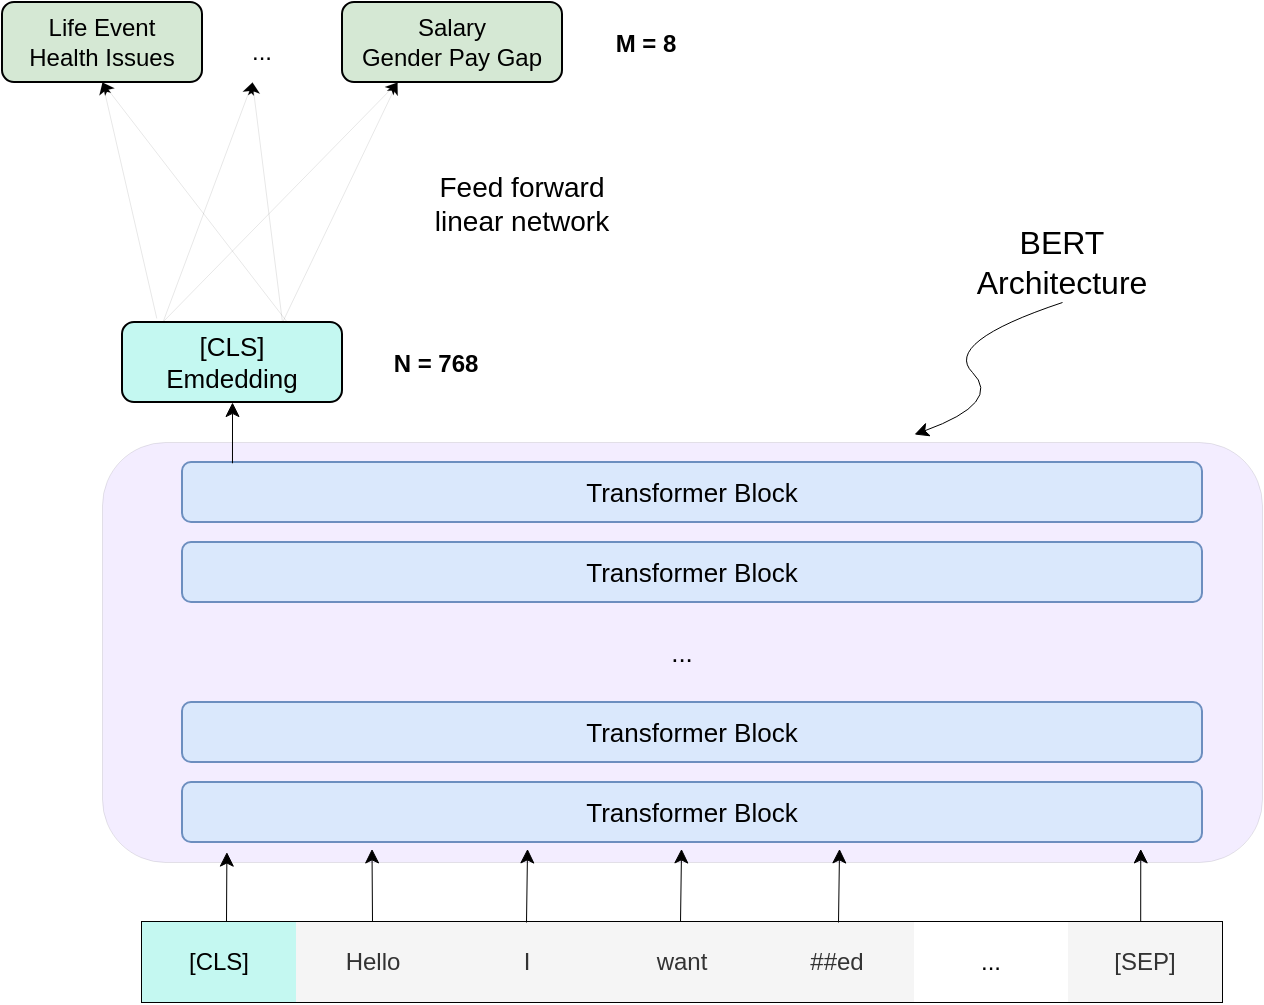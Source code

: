 <mxfile version="20.3.0" type="device"><diagram id="YZgrnKvFbugAKIURubW2" name="Page-1"><mxGraphModel dx="1038" dy="649" grid="1" gridSize="10" guides="1" tooltips="1" connect="1" arrows="1" fold="1" page="1" pageScale="1" pageWidth="850" pageHeight="1100" math="0" shadow="0"><root><mxCell id="0"/><mxCell id="1" parent="0"/><mxCell id="HV39Ju3gs64I6Tem6NLA-11" value="..." style="rounded=1;whiteSpace=wrap;html=1;fontSize=13;fillColor=#F3EDFF;strokeColor=#000000;strokeWidth=0;" parent="1" vertex="1"><mxGeometry x="70" y="370" width="580" height="210" as="geometry"/></mxCell><mxCell id="HV39Ju3gs64I6Tem6NLA-17" style="edgeStyle=orthogonalEdgeStyle;rounded=0;orthogonalLoop=1;jettySize=auto;html=1;exitX=0.5;exitY=0;exitDx=0;exitDy=0;entryX=0.02;entryY=1.16;entryDx=0;entryDy=0;entryPerimeter=0;fontSize=13;strokeWidth=0.5;" parent="1" edge="1"><mxGeometry relative="1" as="geometry"><mxPoint x="132" y="610" as="sourcePoint"/><mxPoint x="132.2" y="574.8" as="targetPoint"/></mxGeometry></mxCell><mxCell id="HV39Ju3gs64I6Tem6NLA-18" style="edgeStyle=orthogonalEdgeStyle;rounded=0;orthogonalLoop=1;jettySize=auto;html=1;exitX=0.5;exitY=0;exitDx=0;exitDy=0;entryX=0.176;entryY=1.107;entryDx=0;entryDy=0;entryPerimeter=0;fontSize=13;strokeWidth=0.5;" parent="1" edge="1"><mxGeometry relative="1" as="geometry"><mxPoint x="205" y="610" as="sourcePoint"/><mxPoint x="204.76" y="573.21" as="targetPoint"/></mxGeometry></mxCell><mxCell id="HV39Ju3gs64I6Tem6NLA-21" style="edgeStyle=orthogonalEdgeStyle;rounded=0;orthogonalLoop=1;jettySize=auto;html=1;exitX=0.5;exitY=0;exitDx=0;exitDy=0;entryX=0.452;entryY=1.107;entryDx=0;entryDy=0;entryPerimeter=0;fontSize=13;strokeWidth=0.5;" parent="1" edge="1"><mxGeometry relative="1" as="geometry"><mxPoint x="359" y="610" as="sourcePoint"/><mxPoint x="359.52" y="573.21" as="targetPoint"/></mxGeometry></mxCell><mxCell id="HV39Ju3gs64I6Tem6NLA-23" style="edgeStyle=orthogonalEdgeStyle;rounded=0;orthogonalLoop=1;jettySize=auto;html=1;exitX=0.5;exitY=0;exitDx=0;exitDy=0;entryX=0.963;entryY=1.107;entryDx=0;entryDy=0;entryPerimeter=0;fontSize=13;strokeWidth=0.5;" parent="1" edge="1"><mxGeometry relative="1" as="geometry"><mxPoint x="588" y="610" as="sourcePoint"/><mxPoint x="589.13" y="573.21" as="targetPoint"/></mxGeometry></mxCell><mxCell id="HV39Ju3gs64I6Tem6NLA-12" value="Transformer Block" style="rounded=1;whiteSpace=wrap;html=1;fontSize=13;fontStyle=0;fillColor=#dae8fc;strokeColor=#6c8ebf;" parent="1" vertex="1"><mxGeometry x="110" y="540" width="510" height="30" as="geometry"/></mxCell><mxCell id="HV39Ju3gs64I6Tem6NLA-13" value="Transformer Block" style="rounded=1;whiteSpace=wrap;html=1;fontSize=13;fontStyle=0;fillColor=#dae8fc;strokeColor=#6c8ebf;" parent="1" vertex="1"><mxGeometry x="110" y="500" width="510" height="30" as="geometry"/></mxCell><mxCell id="HV39Ju3gs64I6Tem6NLA-14" value="Transformer Block" style="rounded=1;whiteSpace=wrap;html=1;fontSize=13;fontStyle=0;fillColor=#dae8fc;strokeColor=#6c8ebf;" parent="1" vertex="1"><mxGeometry x="110" y="420" width="510" height="30" as="geometry"/></mxCell><mxCell id="HV39Ju3gs64I6Tem6NLA-15" value="Transformer Block" style="rounded=1;whiteSpace=wrap;html=1;fontSize=13;fontStyle=0;fillColor=#dae8fc;strokeColor=#6c8ebf;" parent="1" vertex="1"><mxGeometry x="110" y="380" width="510" height="30" as="geometry"/></mxCell><mxCell id="HV39Ju3gs64I6Tem6NLA-25" value="" style="endArrow=classic;html=1;rounded=0;fontSize=13;exitX=0.049;exitY=0.013;exitDx=0;exitDy=0;exitPerimeter=0;strokeWidth=0.5;" parent="1" source="HV39Ju3gs64I6Tem6NLA-15" edge="1"><mxGeometry width="50" height="50" relative="1" as="geometry"><mxPoint x="400" y="430" as="sourcePoint"/><mxPoint x="135" y="350" as="targetPoint"/></mxGeometry></mxCell><mxCell id="HV39Ju3gs64I6Tem6NLA-26" value="[CLS]&lt;br&gt;Emdedding" style="text;html=1;strokeColor=default;fillColor=#C4F8F1;align=center;verticalAlign=middle;whiteSpace=wrap;rounded=1;fontSize=13;fontStyle=0" parent="1" vertex="1"><mxGeometry x="80" y="310" width="110" height="40" as="geometry"/></mxCell><mxCell id="Q9mqNn0x-FhjiMlr8QY6-1" value="" style="shape=table;html=1;whiteSpace=wrap;startSize=0;container=1;collapsible=0;childLayout=tableLayout;" vertex="1" parent="1"><mxGeometry x="90" y="610" width="540" height="40" as="geometry"/></mxCell><mxCell id="Q9mqNn0x-FhjiMlr8QY6-2" value="" style="shape=tableRow;horizontal=0;startSize=0;swimlaneHead=0;swimlaneBody=0;top=0;left=0;bottom=0;right=0;collapsible=0;dropTarget=0;fillColor=none;points=[[0,0.5],[1,0.5]];portConstraint=eastwest;" vertex="1" parent="Q9mqNn0x-FhjiMlr8QY6-1"><mxGeometry width="540" height="40" as="geometry"/></mxCell><mxCell id="Q9mqNn0x-FhjiMlr8QY6-3" value="[CLS]" style="shape=partialRectangle;html=1;whiteSpace=wrap;connectable=0;fillColor=#C4F8F1;top=0;left=0;bottom=0;right=0;overflow=hidden;strokeColor=#b85450;" vertex="1" parent="Q9mqNn0x-FhjiMlr8QY6-2"><mxGeometry width="77" height="40" as="geometry"><mxRectangle width="77" height="40" as="alternateBounds"/></mxGeometry></mxCell><mxCell id="Q9mqNn0x-FhjiMlr8QY6-17" value="Hello" style="shape=partialRectangle;html=1;whiteSpace=wrap;connectable=0;fillColor=#f5f5f5;top=0;left=0;bottom=0;right=0;overflow=hidden;fontColor=#333333;strokeColor=#666666;" vertex="1" parent="Q9mqNn0x-FhjiMlr8QY6-2"><mxGeometry x="77" width="77" height="40" as="geometry"><mxRectangle width="77" height="40" as="alternateBounds"/></mxGeometry></mxCell><mxCell id="Q9mqNn0x-FhjiMlr8QY6-16" value="I" style="shape=partialRectangle;html=1;whiteSpace=wrap;connectable=0;fillColor=#f5f5f5;top=0;left=0;bottom=0;right=0;overflow=hidden;fontColor=#333333;strokeColor=#666666;" vertex="1" parent="Q9mqNn0x-FhjiMlr8QY6-2"><mxGeometry x="154" width="77" height="40" as="geometry"><mxRectangle width="77" height="40" as="alternateBounds"/></mxGeometry></mxCell><mxCell id="Q9mqNn0x-FhjiMlr8QY6-15" value="want" style="shape=partialRectangle;html=1;whiteSpace=wrap;connectable=0;fillColor=#f5f5f5;top=0;left=0;bottom=0;right=0;overflow=hidden;fontColor=#333333;strokeColor=#666666;" vertex="1" parent="Q9mqNn0x-FhjiMlr8QY6-2"><mxGeometry x="231" width="78" height="40" as="geometry"><mxRectangle width="78" height="40" as="alternateBounds"/></mxGeometry></mxCell><mxCell id="Q9mqNn0x-FhjiMlr8QY6-14" value="##ed" style="shape=partialRectangle;html=1;whiteSpace=wrap;connectable=0;fillColor=#f5f5f5;top=0;left=0;bottom=0;right=0;overflow=hidden;fontColor=#333333;strokeColor=#666666;" vertex="1" parent="Q9mqNn0x-FhjiMlr8QY6-2"><mxGeometry x="309" width="77" height="40" as="geometry"><mxRectangle width="77" height="40" as="alternateBounds"/></mxGeometry></mxCell><mxCell id="Q9mqNn0x-FhjiMlr8QY6-4" value="..." style="shape=partialRectangle;html=1;whiteSpace=wrap;connectable=0;fillColor=default;top=0;left=0;bottom=0;right=0;overflow=hidden;strokeColor=none;" vertex="1" parent="Q9mqNn0x-FhjiMlr8QY6-2"><mxGeometry x="386" width="77" height="40" as="geometry"><mxRectangle width="77" height="40" as="alternateBounds"/></mxGeometry></mxCell><mxCell id="Q9mqNn0x-FhjiMlr8QY6-5" value="[SEP]" style="shape=partialRectangle;html=1;whiteSpace=wrap;connectable=0;fillColor=#f5f5f5;top=0;left=0;bottom=0;right=0;overflow=hidden;fontColor=#333333;strokeColor=#666666;" vertex="1" parent="Q9mqNn0x-FhjiMlr8QY6-2"><mxGeometry x="463" width="77" height="40" as="geometry"><mxRectangle width="77" height="40" as="alternateBounds"/></mxGeometry></mxCell><mxCell id="Q9mqNn0x-FhjiMlr8QY6-18" style="edgeStyle=orthogonalEdgeStyle;rounded=0;orthogonalLoop=1;jettySize=auto;html=1;exitX=0.5;exitY=0;exitDx=0;exitDy=0;entryX=0.452;entryY=1.107;entryDx=0;entryDy=0;entryPerimeter=0;fontSize=13;strokeWidth=0.5;" edge="1" parent="1"><mxGeometry relative="1" as="geometry"><mxPoint x="282" y="610" as="sourcePoint"/><mxPoint x="282.52" y="573.21" as="targetPoint"/></mxGeometry></mxCell><mxCell id="Q9mqNn0x-FhjiMlr8QY6-19" style="edgeStyle=orthogonalEdgeStyle;rounded=0;orthogonalLoop=1;jettySize=auto;html=1;exitX=0.5;exitY=0;exitDx=0;exitDy=0;entryX=0.452;entryY=1.107;entryDx=0;entryDy=0;entryPerimeter=0;fontSize=13;strokeWidth=0.5;" edge="1" parent="1"><mxGeometry relative="1" as="geometry"><mxPoint x="438" y="610" as="sourcePoint"/><mxPoint x="438.52" y="573.21" as="targetPoint"/></mxGeometry></mxCell><mxCell id="Q9mqNn0x-FhjiMlr8QY6-20" value="Salary&lt;br&gt;Gender Pay Gap" style="text;html=1;strokeColor=#000000;fillColor=#d5e8d4;align=center;verticalAlign=middle;whiteSpace=wrap;rounded=1;spacingTop=0;" vertex="1" parent="1"><mxGeometry x="190" y="150" width="110" height="40" as="geometry"/></mxCell><mxCell id="Q9mqNn0x-FhjiMlr8QY6-21" value="Life Event&lt;br&gt;Health Issues" style="text;html=1;strokeColor=#000000;fillColor=#d5e8d4;align=center;verticalAlign=middle;whiteSpace=wrap;rounded=1;spacingTop=0;" vertex="1" parent="1"><mxGeometry x="20" y="150" width="100" height="40" as="geometry"/></mxCell><mxCell id="Q9mqNn0x-FhjiMlr8QY6-23" value="..." style="text;html=1;strokeColor=none;fillColor=none;align=center;verticalAlign=middle;whiteSpace=wrap;rounded=0;" vertex="1" parent="1"><mxGeometry x="140" y="160" width="20" height="30" as="geometry"/></mxCell><mxCell id="Q9mqNn0x-FhjiMlr8QY6-24" value="" style="endArrow=classic;html=1;rounded=0;exitX=0.156;exitY=-0.05;exitDx=0;exitDy=0;exitPerimeter=0;strokeWidth=0;" edge="1" parent="1" source="HV39Ju3gs64I6Tem6NLA-26"><mxGeometry width="50" height="50" relative="1" as="geometry"><mxPoint x="400" y="240" as="sourcePoint"/><mxPoint x="70" y="190" as="targetPoint"/></mxGeometry></mxCell><mxCell id="Q9mqNn0x-FhjiMlr8QY6-25" value="" style="endArrow=classic;html=1;rounded=0;entryX=0.25;entryY=1;entryDx=0;entryDy=0;strokeWidth=0;" edge="1" parent="1" target="Q9mqNn0x-FhjiMlr8QY6-20"><mxGeometry width="50" height="50" relative="1" as="geometry"><mxPoint x="100" y="310" as="sourcePoint"/><mxPoint x="80" y="200" as="targetPoint"/></mxGeometry></mxCell><mxCell id="Q9mqNn0x-FhjiMlr8QY6-26" value="" style="endArrow=classic;html=1;rounded=0;strokeWidth=0;exitX=0.185;exitY=-0.01;exitDx=0;exitDy=0;exitPerimeter=0;entryX=0.25;entryY=1;entryDx=0;entryDy=0;" edge="1" parent="1" source="HV39Ju3gs64I6Tem6NLA-26" target="Q9mqNn0x-FhjiMlr8QY6-23"><mxGeometry width="50" height="50" relative="1" as="geometry"><mxPoint x="110" y="320" as="sourcePoint"/><mxPoint x="140" y="200" as="targetPoint"/></mxGeometry></mxCell><mxCell id="Q9mqNn0x-FhjiMlr8QY6-27" value="" style="endArrow=classic;html=1;rounded=0;entryX=0.5;entryY=1;entryDx=0;entryDy=0;strokeWidth=0;exitX=0.75;exitY=0;exitDx=0;exitDy=0;" edge="1" parent="1" source="HV39Ju3gs64I6Tem6NLA-26" target="Q9mqNn0x-FhjiMlr8QY6-21"><mxGeometry width="50" height="50" relative="1" as="geometry"><mxPoint x="120" y="330" as="sourcePoint"/><mxPoint x="270" y="210" as="targetPoint"/></mxGeometry></mxCell><mxCell id="Q9mqNn0x-FhjiMlr8QY6-28" value="" style="endArrow=classic;html=1;rounded=0;entryX=0.25;entryY=1;entryDx=0;entryDy=0;strokeWidth=0;" edge="1" parent="1" target="Q9mqNn0x-FhjiMlr8QY6-23"><mxGeometry width="50" height="50" relative="1" as="geometry"><mxPoint x="160" y="310" as="sourcePoint"/><mxPoint x="80" y="200" as="targetPoint"/></mxGeometry></mxCell><mxCell id="Q9mqNn0x-FhjiMlr8QY6-29" value="" style="endArrow=classic;html=1;rounded=0;entryX=0.25;entryY=1;entryDx=0;entryDy=0;strokeWidth=0;" edge="1" parent="1" target="Q9mqNn0x-FhjiMlr8QY6-20"><mxGeometry width="50" height="50" relative="1" as="geometry"><mxPoint x="160" y="310" as="sourcePoint"/><mxPoint x="155" y="200" as="targetPoint"/></mxGeometry></mxCell><mxCell id="Q9mqNn0x-FhjiMlr8QY6-32" value="M = 8" style="text;html=1;strokeColor=none;fillColor=none;align=center;verticalAlign=middle;whiteSpace=wrap;rounded=0;fontStyle=1" vertex="1" parent="1"><mxGeometry x="312" y="156" width="60" height="30" as="geometry"/></mxCell><mxCell id="Q9mqNn0x-FhjiMlr8QY6-33" value="N = 768" style="text;html=1;strokeColor=none;fillColor=none;align=center;verticalAlign=middle;whiteSpace=wrap;rounded=0;fontStyle=1" vertex="1" parent="1"><mxGeometry x="207" y="316" width="60" height="30" as="geometry"/></mxCell><mxCell id="Q9mqNn0x-FhjiMlr8QY6-34" value="Feed forward&#10;linear network" style="text;strokeColor=none;fillColor=none;align=center;verticalAlign=middle;spacingLeft=4;spacingRight=4;overflow=hidden;points=[[0,0.5],[1,0.5]];portConstraint=eastwest;rotatable=0;rounded=1;strokeWidth=0;fontStyle=0;fontSize=14;fontFamily=Helvetica;" vertex="1" parent="1"><mxGeometry x="220" y="230" width="120" height="40" as="geometry"/></mxCell><mxCell id="Q9mqNn0x-FhjiMlr8QY6-35" value="BERT&lt;br&gt;Architecture" style="text;html=1;strokeColor=none;fillColor=none;align=center;verticalAlign=middle;whiteSpace=wrap;rounded=0;strokeWidth=0;fontSize=16;" vertex="1" parent="1"><mxGeometry x="500" y="260" width="100" height="40" as="geometry"/></mxCell><mxCell id="Q9mqNn0x-FhjiMlr8QY6-38" value="" style="curved=1;endArrow=classic;html=1;rounded=0;strokeWidth=0.5;fontSize=16;exitX=0.5;exitY=1;exitDx=0;exitDy=0;" edge="1" parent="1" source="Q9mqNn0x-FhjiMlr8QY6-35"><mxGeometry width="50" height="50" relative="1" as="geometry"><mxPoint x="526" y="316" as="sourcePoint"/><mxPoint x="476" y="366" as="targetPoint"/><Array as="points"><mxPoint x="490" y="320"/><mxPoint x="520" y="350"/></Array></mxGeometry></mxCell></root></mxGraphModel></diagram></mxfile>